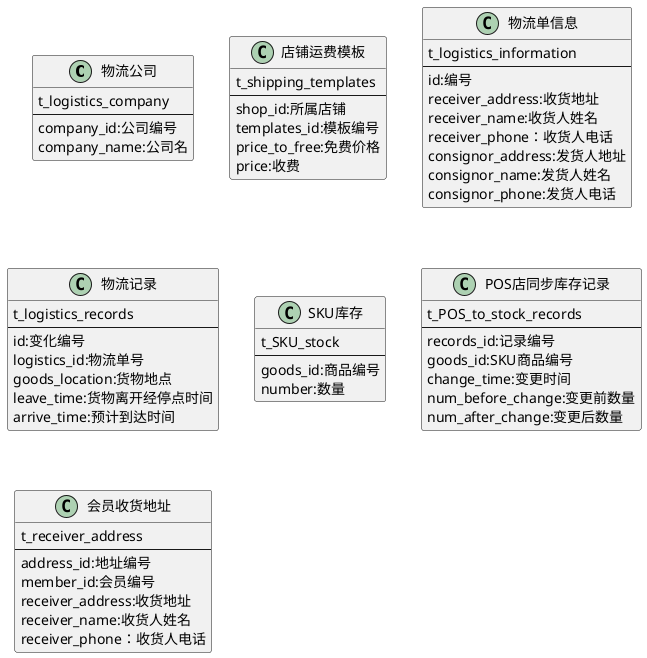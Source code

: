 @startuml

 class 物流公司 {
     t_logistics_company
 --
     company_id:公司编号
     company_name:公司名
 }

 class 店铺运费模板 {
     t_shipping_templates
 --
     shop_id:所属店铺
     templates_id:模板编号
     price_to_free:免费价格
     price:收费
 }

 class 物流单信息 {
     t_logistics_information
 --
     id:编号
     receiver_address:收货地址
     receiver_name:收货人姓名
     receiver_phone：收货人电话
     consignor_address:发货人地址
     consignor_name:发货人姓名
     consignor_phone:发货人电话
 }

 class 物流记录 {
     t_logistics_records
 --
     id:变化编号
     logistics_id:物流单号
     goods_location:货物地点
     leave_time:货物离开经停点时间
     arrive_time:预计到达时间
 }

 class SKU库存 {
     t_SKU_stock
 --
     goods_id:商品编号
     number:数量
 }

 class POS店同步库存记录 {
     t_POS_to_stock_records
 --
     records_id:记录编号
     goods_id:SKU商品编号
     change_time:变更时间
     num_before_change:变更前数量
     num_after_change:变更后数量
 }

 class 会员收货地址 {
     t_receiver_address
 --
     address_id:地址编号
     member_id:会员编号
     receiver_address:收货地址
     receiver_name:收货人姓名
     receiver_phone：收货人电话
 }


 @enduml
